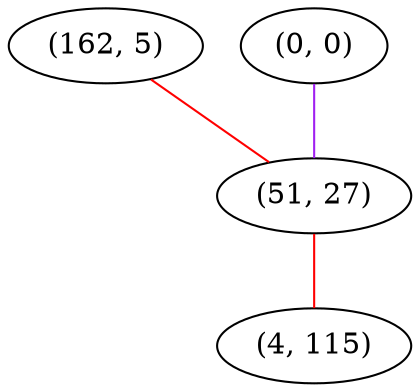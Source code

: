 graph "" {
"(162, 5)";
"(0, 0)";
"(51, 27)";
"(4, 115)";
"(162, 5)" -- "(51, 27)"  [color=red, key=0, weight=1];
"(0, 0)" -- "(51, 27)"  [color=purple, key=0, weight=4];
"(51, 27)" -- "(4, 115)"  [color=red, key=0, weight=1];
}
